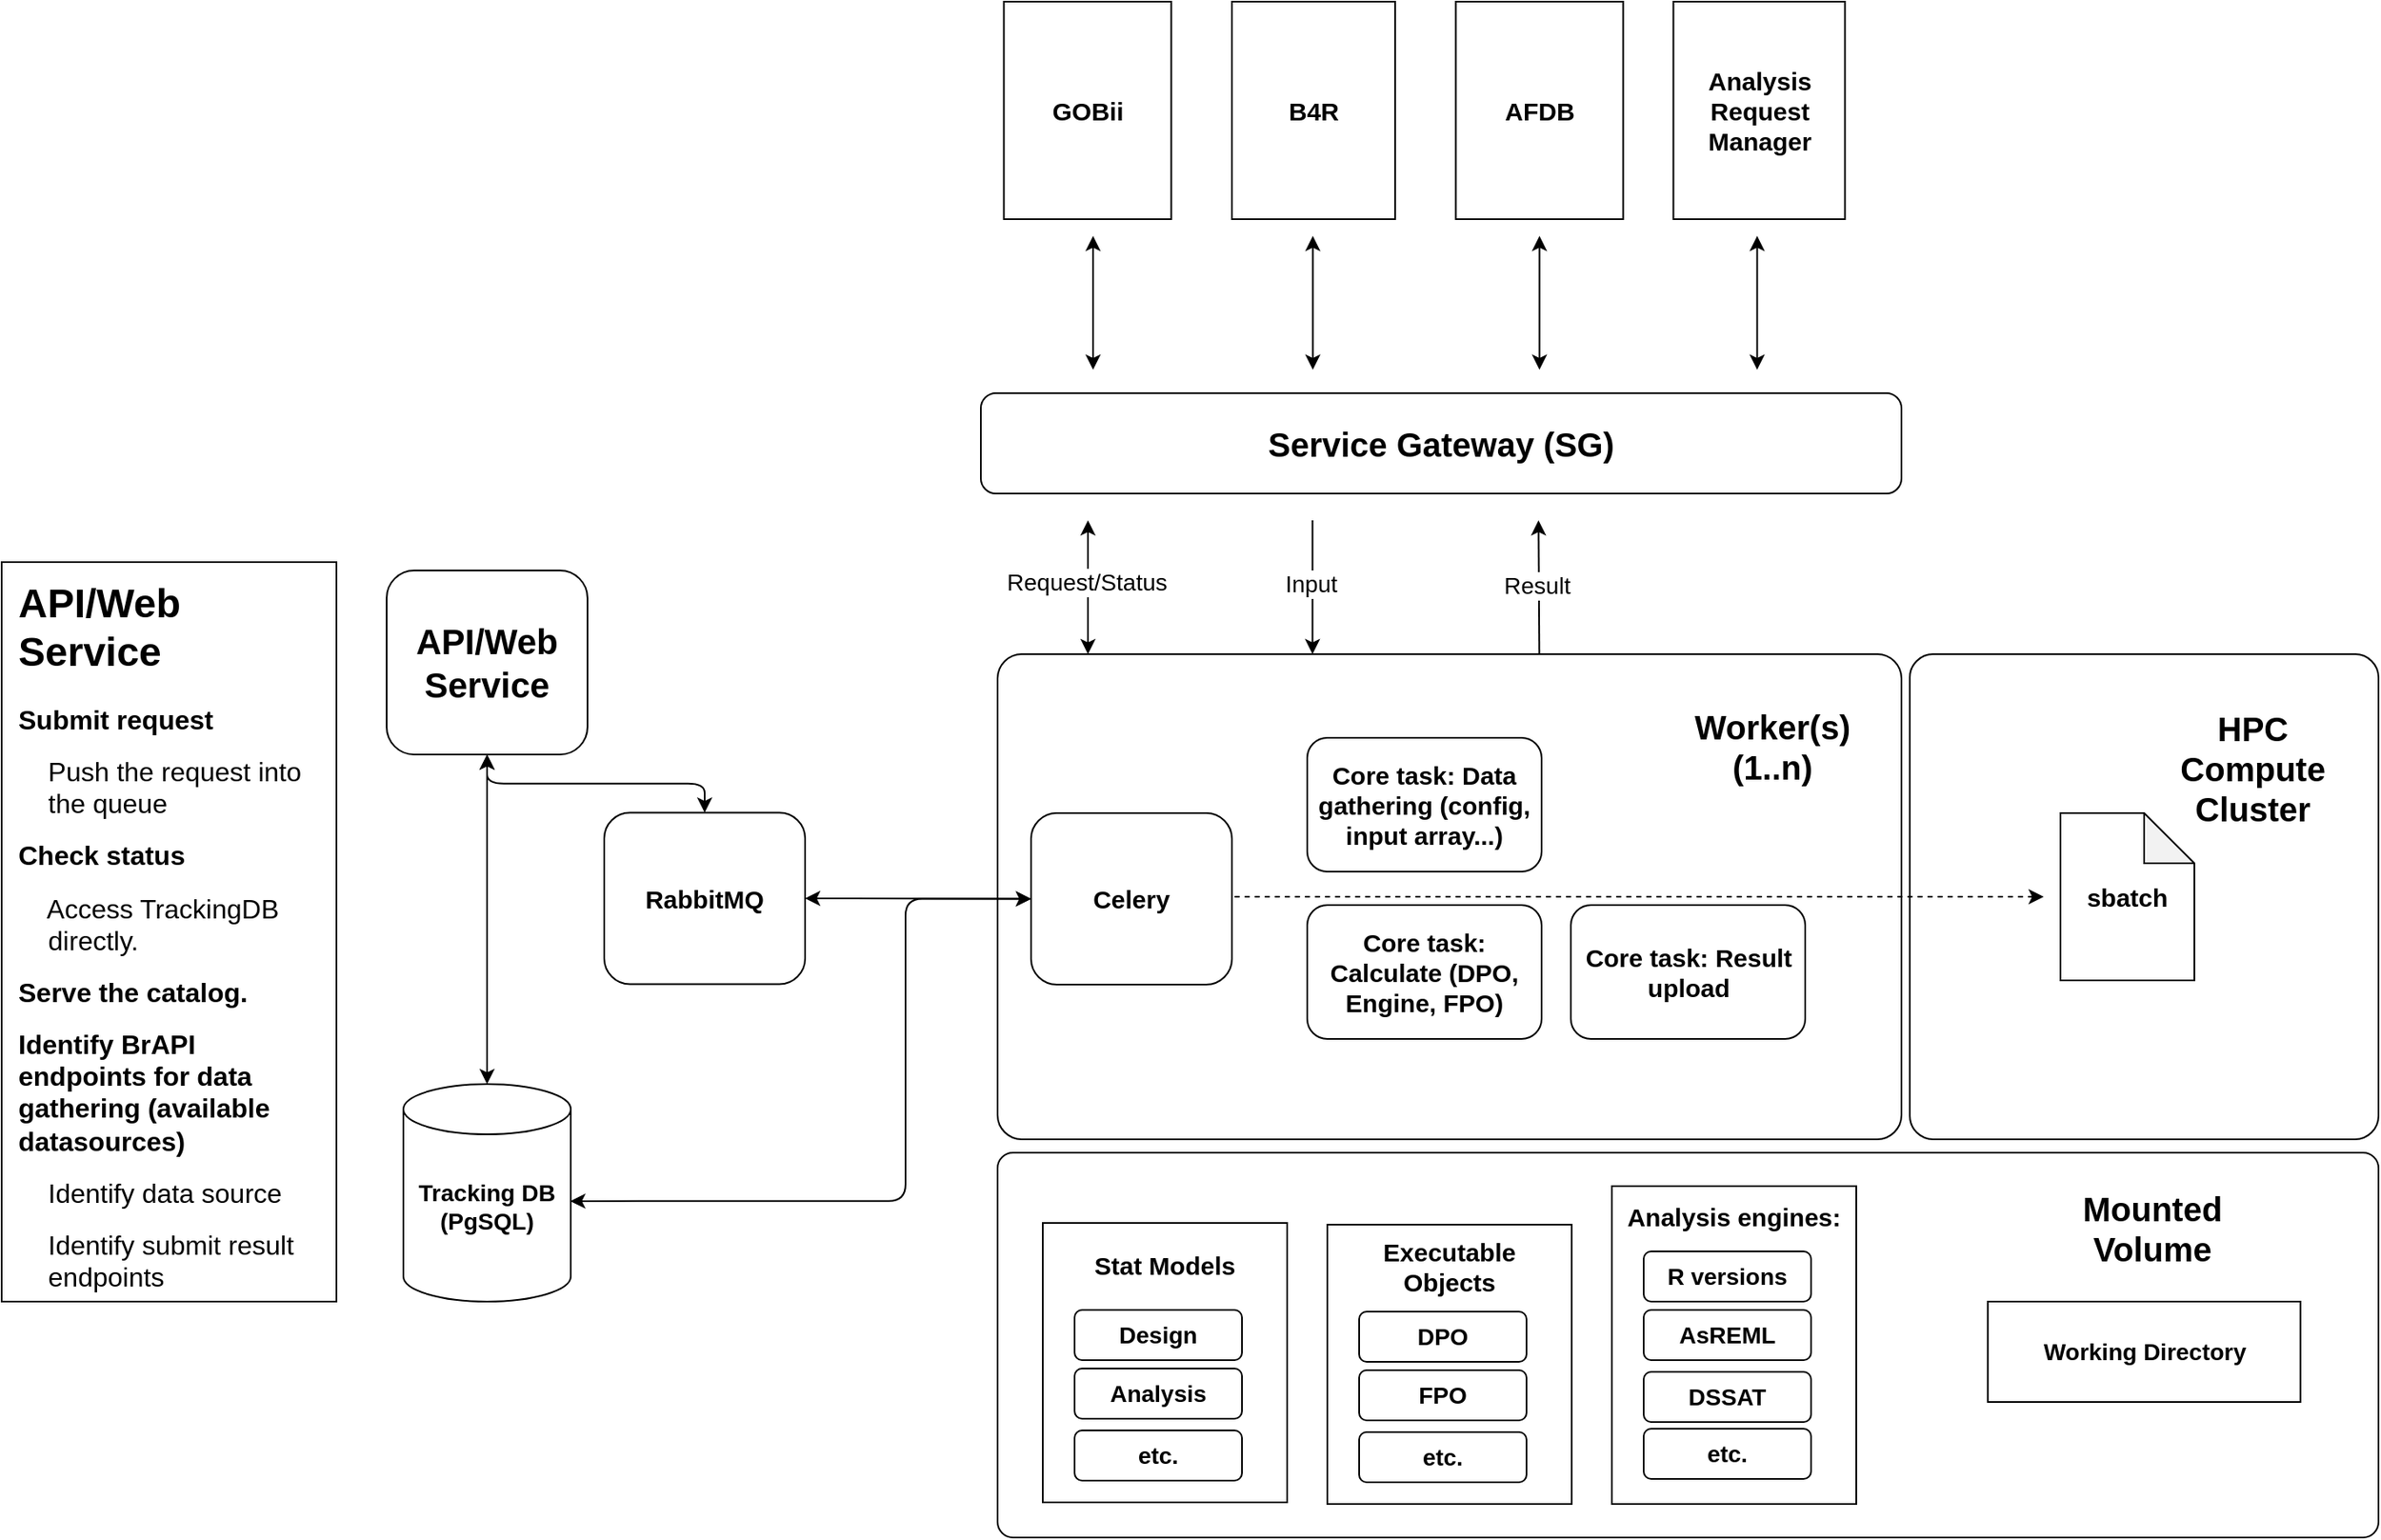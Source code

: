 <mxfile version="14.4.3" type="device"><diagram id="8xWOe4-rK0946p7f-bvv" name="Conceptual Architecture"><mxGraphModel dx="2566" dy="605" grid="1" gridSize="10" guides="1" tooltips="1" connect="1" arrows="1" fold="1" page="0" pageScale="1" pageWidth="850" pageHeight="1100" math="0" shadow="0"><root><mxCell id="kekqO7ZC6CTRrBSWT94r-0"/><mxCell id="kekqO7ZC6CTRrBSWT94r-1" parent="kekqO7ZC6CTRrBSWT94r-0"/><mxCell id="kekqO7ZC6CTRrBSWT94r-75" value="" style="rounded=1;whiteSpace=wrap;html=1;arcSize=4;" vertex="1" parent="kekqO7ZC6CTRrBSWT94r-1"><mxGeometry x="155" y="1108" width="825" height="230" as="geometry"/></mxCell><mxCell id="kekqO7ZC6CTRrBSWT94r-2" value="" style="rounded=1;whiteSpace=wrap;html=1;arcSize=5;" vertex="1" parent="kekqO7ZC6CTRrBSWT94r-1"><mxGeometry x="700" y="810" width="280" height="290" as="geometry"/></mxCell><mxCell id="kekqO7ZC6CTRrBSWT94r-3" value="" style="rounded=1;whiteSpace=wrap;html=1;arcSize=5;" vertex="1" parent="kekqO7ZC6CTRrBSWT94r-1"><mxGeometry x="155" y="810" width="540" height="290" as="geometry"/></mxCell><mxCell id="kekqO7ZC6CTRrBSWT94r-4" value="&lt;font style=&quot;font-size: 21px&quot;&gt;&lt;b&gt;API/Web Service&lt;/b&gt;&lt;/font&gt;" style="rounded=1;whiteSpace=wrap;html=1;" vertex="1" parent="kekqO7ZC6CTRrBSWT94r-1"><mxGeometry x="-210" y="760" width="120" height="110" as="geometry"/></mxCell><mxCell id="kekqO7ZC6CTRrBSWT94r-5" value="&lt;b&gt;&lt;font style=&quot;font-size: 14px&quot;&gt;&lt;br&gt;Tracking DB&lt;br&gt;(PgSQL)&lt;/font&gt;&lt;/b&gt;" style="shape=cylinder2;whiteSpace=wrap;html=1;boundedLbl=1;backgroundOutline=1;size=15;" vertex="1" parent="kekqO7ZC6CTRrBSWT94r-1"><mxGeometry x="-200" y="1067" width="100" height="130" as="geometry"/></mxCell><mxCell id="kekqO7ZC6CTRrBSWT94r-6" value="&lt;font size=&quot;1&quot;&gt;&lt;b style=&quot;font-size: 20px&quot;&gt;Worker(s) (1..n)&lt;br&gt;&lt;/b&gt;&lt;/font&gt;" style="text;html=1;strokeColor=none;fillColor=none;align=center;verticalAlign=middle;whiteSpace=wrap;rounded=0;" vertex="1" parent="kekqO7ZC6CTRrBSWT94r-1"><mxGeometry x="563.25" y="840" width="110" height="50" as="geometry"/></mxCell><mxCell id="kekqO7ZC6CTRrBSWT94r-8" value="&lt;font style=&quot;font-size: 14px&quot;&gt;&lt;b&gt;Working Directory&lt;/b&gt;&lt;/font&gt;" style="rounded=0;whiteSpace=wrap;html=1;" vertex="1" parent="kekqO7ZC6CTRrBSWT94r-1"><mxGeometry x="746.62" y="1197" width="186.75" height="60" as="geometry"/></mxCell><mxCell id="kekqO7ZC6CTRrBSWT94r-10" value="&lt;font style=&quot;font-size: 20px&quot;&gt;&lt;b&gt;Service Gateway (SG)&lt;/b&gt;&lt;/font&gt;" style="rounded=1;whiteSpace=wrap;html=1;" vertex="1" parent="kekqO7ZC6CTRrBSWT94r-1"><mxGeometry x="145" y="654" width="550" height="60" as="geometry"/></mxCell><mxCell id="kekqO7ZC6CTRrBSWT94r-11" value="" style="endArrow=classic;startArrow=classic;html=1;" edge="1" parent="kekqO7ZC6CTRrBSWT94r-1"><mxGeometry width="50" height="50" relative="1" as="geometry"><mxPoint x="209" y="810" as="sourcePoint"/><mxPoint x="209" y="730" as="targetPoint"/></mxGeometry></mxCell><mxCell id="Z8lbnqLHRhN90JLkKhHb-2" value="&lt;font style=&quot;font-size: 14px&quot;&gt;Request/Status&lt;/font&gt;" style="edgeLabel;html=1;align=center;verticalAlign=middle;resizable=0;points=[];" vertex="1" connectable="0" parent="kekqO7ZC6CTRrBSWT94r-11"><mxGeometry x="0.081" y="1" relative="1" as="geometry"><mxPoint as="offset"/></mxGeometry></mxCell><mxCell id="kekqO7ZC6CTRrBSWT94r-12" value="" style="endArrow=classic;html=1;" edge="1" parent="kekqO7ZC6CTRrBSWT94r-1"><mxGeometry width="50" height="50" relative="1" as="geometry"><mxPoint x="343.16" y="730" as="sourcePoint"/><mxPoint x="343.16" y="810" as="targetPoint"/></mxGeometry></mxCell><mxCell id="Z8lbnqLHRhN90JLkKhHb-1" value="&lt;font style=&quot;font-size: 14px&quot;&gt;Input&lt;/font&gt;" style="edgeLabel;html=1;align=center;verticalAlign=middle;resizable=0;points=[];" vertex="1" connectable="0" parent="kekqO7ZC6CTRrBSWT94r-12"><mxGeometry x="-0.051" y="-1" relative="1" as="geometry"><mxPoint as="offset"/></mxGeometry></mxCell><mxCell id="kekqO7ZC6CTRrBSWT94r-13" value="" style="endArrow=classic;html=1;" edge="1" parent="kekqO7ZC6CTRrBSWT94r-1"><mxGeometry width="50" height="50" relative="1" as="geometry"><mxPoint x="478.66" y="810" as="sourcePoint"/><mxPoint x="478.16" y="730" as="targetPoint"/></mxGeometry></mxCell><mxCell id="Z8lbnqLHRhN90JLkKhHb-0" value="&lt;font style=&quot;font-size: 14px&quot;&gt;Result&lt;/font&gt;" style="edgeLabel;html=1;align=center;verticalAlign=middle;resizable=0;points=[];" vertex="1" connectable="0" parent="kekqO7ZC6CTRrBSWT94r-13"><mxGeometry x="0.022" y="2" relative="1" as="geometry"><mxPoint as="offset"/></mxGeometry></mxCell><mxCell id="kekqO7ZC6CTRrBSWT94r-14" value="&lt;font style=&quot;font-size: 15px&quot;&gt;&lt;b&gt;RabbitMQ&lt;br&gt;&lt;/b&gt;&lt;/font&gt;" style="rounded=1;whiteSpace=wrap;html=1;" vertex="1" parent="kekqO7ZC6CTRrBSWT94r-1"><mxGeometry x="-80" y="904.75" width="120" height="102.5" as="geometry"/></mxCell><mxCell id="kekqO7ZC6CTRrBSWT94r-33" value="&lt;font size=&quot;1&quot;&gt;&lt;b style=&quot;font-size: 20px&quot;&gt;HPC Compute&lt;br&gt;Cluster&lt;br&gt;&lt;/b&gt;&lt;/font&gt;" style="text;html=1;strokeColor=none;fillColor=none;align=center;verticalAlign=middle;whiteSpace=wrap;rounded=0;" vertex="1" parent="kekqO7ZC6CTRrBSWT94r-1"><mxGeometry x="860" y="830" width="90" height="95" as="geometry"/></mxCell><mxCell id="kekqO7ZC6CTRrBSWT94r-34" value="" style="group" vertex="1" connectable="0" parent="kekqO7ZC6CTRrBSWT94r-1"><mxGeometry x="522" y="1128" width="146" height="190" as="geometry"/></mxCell><mxCell id="kekqO7ZC6CTRrBSWT94r-35" value="" style="rounded=0;whiteSpace=wrap;html=1;" vertex="1" parent="kekqO7ZC6CTRrBSWT94r-34"><mxGeometry width="146" height="190" as="geometry"/></mxCell><mxCell id="kekqO7ZC6CTRrBSWT94r-36" value="&lt;font style=&quot;font-size: 15px&quot;&gt;&lt;b&gt;Analysis engines:&lt;/b&gt;&lt;/font&gt;" style="text;html=1;strokeColor=none;fillColor=none;align=center;verticalAlign=middle;whiteSpace=wrap;rounded=0;" vertex="1" parent="kekqO7ZC6CTRrBSWT94r-34"><mxGeometry x="8" y="8" width="130" height="20" as="geometry"/></mxCell><mxCell id="kekqO7ZC6CTRrBSWT94r-37" value="&lt;font style=&quot;font-size: 14px&quot;&gt;&lt;b&gt;R versions&lt;/b&gt;&lt;/font&gt;" style="rounded=1;whiteSpace=wrap;html=1;" vertex="1" parent="kekqO7ZC6CTRrBSWT94r-34"><mxGeometry x="19" y="39" width="100" height="30" as="geometry"/></mxCell><mxCell id="kekqO7ZC6CTRrBSWT94r-38" value="&lt;font style=&quot;font-size: 14px&quot;&gt;&lt;b&gt;AsREML&lt;/b&gt;&lt;/font&gt;" style="rounded=1;whiteSpace=wrap;html=1;" vertex="1" parent="kekqO7ZC6CTRrBSWT94r-34"><mxGeometry x="19" y="74" width="100" height="30" as="geometry"/></mxCell><mxCell id="kekqO7ZC6CTRrBSWT94r-39" value="&lt;font style=&quot;font-size: 14px&quot;&gt;&lt;b&gt;DSSAT&lt;/b&gt;&lt;/font&gt;" style="rounded=1;whiteSpace=wrap;html=1;" vertex="1" parent="kekqO7ZC6CTRrBSWT94r-34"><mxGeometry x="19" y="111" width="100" height="30" as="geometry"/></mxCell><mxCell id="kekqO7ZC6CTRrBSWT94r-40" value="&lt;font style=&quot;font-size: 14px&quot;&gt;&lt;b&gt;etc.&lt;/b&gt;&lt;/font&gt;" style="rounded=1;whiteSpace=wrap;html=1;" vertex="1" parent="kekqO7ZC6CTRrBSWT94r-34"><mxGeometry x="19" y="145" width="100" height="30" as="geometry"/></mxCell><mxCell id="kekqO7ZC6CTRrBSWT94r-41" value="&lt;b&gt;&lt;font style=&quot;font-size: 15px&quot;&gt;sbatch&lt;/font&gt;&lt;/b&gt;" style="shape=note;whiteSpace=wrap;html=1;backgroundOutline=1;darkOpacity=0.05;rounded=0;" vertex="1" parent="kekqO7ZC6CTRrBSWT94r-1"><mxGeometry x="790" y="905" width="80" height="100" as="geometry"/></mxCell><mxCell id="kekqO7ZC6CTRrBSWT94r-46" value="" style="endArrow=classic;startArrow=classic;html=1;dashed=1;entryX=0.875;entryY=0.488;entryDx=0;entryDy=0;entryPerimeter=0;" edge="1" parent="kekqO7ZC6CTRrBSWT94r-1" target="kekqO7ZC6CTRrBSWT94r-74"><mxGeometry width="50" height="50" relative="1" as="geometry"><mxPoint x="780" y="955" as="sourcePoint"/><mxPoint x="780" y="755" as="targetPoint"/></mxGeometry></mxCell><mxCell id="kekqO7ZC6CTRrBSWT94r-51" value="" style="group" vertex="1" connectable="0" parent="kekqO7ZC6CTRrBSWT94r-1"><mxGeometry x="352" y="1151" width="146" height="167" as="geometry"/></mxCell><mxCell id="kekqO7ZC6CTRrBSWT94r-52" value="" style="rounded=0;whiteSpace=wrap;html=1;container=0;" vertex="1" parent="kekqO7ZC6CTRrBSWT94r-51"><mxGeometry width="146" height="167" as="geometry"/></mxCell><mxCell id="kekqO7ZC6CTRrBSWT94r-53" value="&lt;font style=&quot;font-size: 15px&quot;&gt;&lt;b&gt;Executable Objects&lt;/b&gt;&lt;/font&gt;" style="text;html=1;strokeColor=none;fillColor=none;align=center;verticalAlign=middle;whiteSpace=wrap;rounded=0;container=0;" vertex="1" parent="kekqO7ZC6CTRrBSWT94r-51"><mxGeometry x="8" y="15" width="130" height="20" as="geometry"/></mxCell><mxCell id="kekqO7ZC6CTRrBSWT94r-54" value="&lt;font style=&quot;font-size: 14px&quot;&gt;&lt;b&gt;DPO&lt;/b&gt;&lt;/font&gt;" style="rounded=1;whiteSpace=wrap;html=1;container=0;" vertex="1" parent="kekqO7ZC6CTRrBSWT94r-51"><mxGeometry x="19" y="52" width="100" height="30" as="geometry"/></mxCell><mxCell id="kekqO7ZC6CTRrBSWT94r-55" value="&lt;font style=&quot;font-size: 14px&quot;&gt;&lt;b&gt;FPO&lt;/b&gt;&lt;/font&gt;" style="rounded=1;whiteSpace=wrap;html=1;container=0;" vertex="1" parent="kekqO7ZC6CTRrBSWT94r-51"><mxGeometry x="19" y="87" width="100" height="30" as="geometry"/></mxCell><mxCell id="kekqO7ZC6CTRrBSWT94r-56" value="&lt;font style=&quot;font-size: 14px&quot;&gt;&lt;b&gt;etc.&lt;/b&gt;&lt;/font&gt;" style="rounded=1;whiteSpace=wrap;html=1;container=0;" vertex="1" parent="kekqO7ZC6CTRrBSWT94r-51"><mxGeometry x="19" y="124" width="100" height="30" as="geometry"/></mxCell><mxCell id="kekqO7ZC6CTRrBSWT94r-58" value="" style="endArrow=classic;startArrow=classic;html=1;" edge="1" parent="kekqO7ZC6CTRrBSWT94r-1"><mxGeometry width="50" height="50" relative="1" as="geometry"><mxPoint x="212.04" y="640" as="sourcePoint"/><mxPoint x="212.04" y="560" as="targetPoint"/></mxGeometry></mxCell><mxCell id="kekqO7ZC6CTRrBSWT94r-59" value="" style="endArrow=classic;startArrow=classic;html=1;" edge="1" parent="kekqO7ZC6CTRrBSWT94r-1"><mxGeometry width="50" height="50" relative="1" as="geometry"><mxPoint x="343.33" y="640" as="sourcePoint"/><mxPoint x="343.33" y="560" as="targetPoint"/></mxGeometry></mxCell><mxCell id="kekqO7ZC6CTRrBSWT94r-60" value="" style="endArrow=classic;startArrow=classic;html=1;" edge="1" parent="kekqO7ZC6CTRrBSWT94r-1"><mxGeometry width="50" height="50" relative="1" as="geometry"><mxPoint x="478.75" y="640" as="sourcePoint"/><mxPoint x="478.75" y="560" as="targetPoint"/></mxGeometry></mxCell><mxCell id="kekqO7ZC6CTRrBSWT94r-61" value="&lt;font size=&quot;1&quot;&gt;&lt;b style=&quot;font-size: 15px&quot;&gt;Analysis Request Manager&lt;/b&gt;&lt;/font&gt;" style="rounded=0;whiteSpace=wrap;html=1;fillColor=#FFFFFF;" vertex="1" parent="kekqO7ZC6CTRrBSWT94r-1"><mxGeometry x="558.75" y="420" width="102.5" height="130" as="geometry"/></mxCell><mxCell id="kekqO7ZC6CTRrBSWT94r-62" value="" style="endArrow=classic;startArrow=classic;html=1;" edge="1" parent="kekqO7ZC6CTRrBSWT94r-1"><mxGeometry width="50" height="50" relative="1" as="geometry"><mxPoint x="608.79" y="640" as="sourcePoint"/><mxPoint x="608.79" y="560" as="targetPoint"/></mxGeometry></mxCell><mxCell id="kekqO7ZC6CTRrBSWT94r-68" value="&lt;font size=&quot;1&quot;&gt;&lt;b style=&quot;font-size: 15px&quot;&gt;AFDB&lt;/b&gt;&lt;/font&gt;" style="rounded=0;whiteSpace=wrap;html=1;fillColor=#FFFFFF;" vertex="1" parent="kekqO7ZC6CTRrBSWT94r-1"><mxGeometry x="428.75" y="420" width="100" height="130" as="geometry"/></mxCell><mxCell id="kekqO7ZC6CTRrBSWT94r-69" value="&lt;font size=&quot;1&quot;&gt;&lt;b style=&quot;font-size: 15px&quot;&gt;B4R&lt;/b&gt;&lt;/font&gt;" style="rounded=0;whiteSpace=wrap;html=1;fillColor=#FFFFFF;" vertex="1" parent="kekqO7ZC6CTRrBSWT94r-1"><mxGeometry x="295" y="420" width="97.5" height="130" as="geometry"/></mxCell><mxCell id="kekqO7ZC6CTRrBSWT94r-70" value="&lt;font size=&quot;1&quot;&gt;&lt;b style=&quot;font-size: 15px&quot;&gt;GOBii&lt;/b&gt;&lt;/font&gt;" style="rounded=0;whiteSpace=wrap;html=1;fillColor=#FFFFFF;" vertex="1" parent="kekqO7ZC6CTRrBSWT94r-1"><mxGeometry x="158.75" y="420" width="100" height="130" as="geometry"/></mxCell><mxCell id="kekqO7ZC6CTRrBSWT94r-71" value="&lt;h1&gt;API/Web Service&lt;/h1&gt;&lt;p&gt;&lt;font size=&quot;3&quot;&gt;&lt;b&gt;Submit request&lt;/b&gt;&lt;/font&gt;&lt;/p&gt;&lt;p&gt;&lt;font size=&quot;3&quot;&gt;&amp;nbsp; &amp;nbsp; Push the request into&amp;nbsp; &amp;nbsp; &amp;nbsp; the queue&lt;/font&gt;&lt;/p&gt;&lt;p&gt;&lt;font size=&quot;3&quot;&gt;&lt;b&gt;Check status&lt;/b&gt;&lt;/font&gt;&lt;/p&gt;&lt;p&gt;&lt;font size=&quot;3&quot;&gt;&amp;nbsp; &amp;nbsp; Access TrackingDB&amp;nbsp; &amp;nbsp; &amp;nbsp; &amp;nbsp; &amp;nbsp; directly.&lt;/font&gt;&lt;/p&gt;&lt;p&gt;&lt;font size=&quot;3&quot;&gt;&lt;b&gt;Serve the catalog.&lt;/b&gt;&lt;/font&gt;&lt;/p&gt;&lt;p&gt;&lt;font size=&quot;3&quot;&gt;&lt;b&gt;Identify BrAPI endpoints for data gathering (available datasources)&lt;/b&gt;&lt;/font&gt;&lt;/p&gt;&lt;p&gt;&lt;font size=&quot;3&quot;&gt;&amp;nbsp; &amp;nbsp; Identify data source&lt;/font&gt;&lt;/p&gt;&lt;p&gt;&lt;font size=&quot;3&quot;&gt;&amp;nbsp; &amp;nbsp; Identify submit result&amp;nbsp; &amp;nbsp; &amp;nbsp; &amp;nbsp; endpoints&lt;/font&gt;&lt;/p&gt;&lt;p&gt;&lt;font size=&quot;3&quot;&gt;&lt;br&gt;&lt;/font&gt;&lt;/p&gt;&lt;p&gt;&lt;font size=&quot;3&quot;&gt;&lt;br&gt;&lt;/font&gt;&lt;/p&gt;" style="text;html=1;strokeColor=black;fillColor=none;spacing=10;spacingTop=-20;whiteSpace=wrap;overflow=hidden;rounded=0;" vertex="1" parent="kekqO7ZC6CTRrBSWT94r-1"><mxGeometry x="-440" y="755" width="200" height="442" as="geometry"/></mxCell><mxCell id="kekqO7ZC6CTRrBSWT94r-72" value="" style="endArrow=classic;startArrow=classic;html=1;entryX=0.5;entryY=1;entryDx=0;entryDy=0;exitX=0.5;exitY=0;exitDx=0;exitDy=0;edgeStyle=orthogonalEdgeStyle;" edge="1" parent="kekqO7ZC6CTRrBSWT94r-1" source="kekqO7ZC6CTRrBSWT94r-14" target="kekqO7ZC6CTRrBSWT94r-4"><mxGeometry width="50" height="50" relative="1" as="geometry"><mxPoint x="-10" y="933.75" as="sourcePoint"/><mxPoint x="40" y="883.75" as="targetPoint"/></mxGeometry></mxCell><mxCell id="kekqO7ZC6CTRrBSWT94r-73" value="" style="endArrow=classic;startArrow=classic;html=1;exitX=1;exitY=0.5;exitDx=0;exitDy=0;entryX=0;entryY=0.5;entryDx=0;entryDy=0;" edge="1" parent="kekqO7ZC6CTRrBSWT94r-1" source="kekqO7ZC6CTRrBSWT94r-14" target="kekqO7ZC6CTRrBSWT94r-74"><mxGeometry width="50" height="50" relative="1" as="geometry"><mxPoint x="-20" y="1000" as="sourcePoint"/><mxPoint x="30" y="950" as="targetPoint"/></mxGeometry></mxCell><mxCell id="kekqO7ZC6CTRrBSWT94r-74" value="&lt;font style=&quot;font-size: 15px&quot;&gt;&lt;b&gt;Celery&lt;br&gt;&lt;/b&gt;&lt;/font&gt;" style="rounded=1;whiteSpace=wrap;html=1;" vertex="1" parent="kekqO7ZC6CTRrBSWT94r-1"><mxGeometry x="175" y="905" width="120" height="102.5" as="geometry"/></mxCell><mxCell id="kekqO7ZC6CTRrBSWT94r-76" value="&lt;font size=&quot;1&quot;&gt;&lt;b style=&quot;font-size: 20px&quot;&gt;Mounted Volume&lt;br&gt;&lt;/b&gt;&lt;/font&gt;" style="text;html=1;strokeColor=none;fillColor=none;align=center;verticalAlign=middle;whiteSpace=wrap;rounded=0;" vertex="1" parent="kekqO7ZC6CTRrBSWT94r-1"><mxGeometry x="780" y="1128" width="130" height="50" as="geometry"/></mxCell><mxCell id="kekqO7ZC6CTRrBSWT94r-77" value="" style="endArrow=classic;startArrow=classic;html=1;entryX=0.5;entryY=1;entryDx=0;entryDy=0;" edge="1" parent="kekqO7ZC6CTRrBSWT94r-1" source="kekqO7ZC6CTRrBSWT94r-5" target="kekqO7ZC6CTRrBSWT94r-4"><mxGeometry width="50" height="50" relative="1" as="geometry"><mxPoint x="-180" y="1040" as="sourcePoint"/><mxPoint x="-130" y="990" as="targetPoint"/></mxGeometry></mxCell><mxCell id="kekqO7ZC6CTRrBSWT94r-78" value="" style="endArrow=classic;startArrow=classic;html=1;entryX=0;entryY=0.5;entryDx=0;entryDy=0;edgeStyle=orthogonalEdgeStyle;exitX=0.997;exitY=0.538;exitDx=0;exitDy=0;exitPerimeter=0;" edge="1" parent="kekqO7ZC6CTRrBSWT94r-1" source="kekqO7ZC6CTRrBSWT94r-5" target="kekqO7ZC6CTRrBSWT94r-74"><mxGeometry width="50" height="50" relative="1" as="geometry"><mxPoint x="-138" y="1153" as="sourcePoint"/><mxPoint x="95" y="1184.41" as="targetPoint"/><Array as="points"><mxPoint x="100" y="1137"/><mxPoint x="100" y="956"/></Array></mxGeometry></mxCell><mxCell id="kekqO7ZC6CTRrBSWT94r-80" value="&lt;font style=&quot;font-size: 15px&quot;&gt;&lt;b&gt;Core task: Data gathering (config, input array...)&lt;br&gt;&lt;/b&gt;&lt;/font&gt;" style="rounded=1;whiteSpace=wrap;html=1;" vertex="1" parent="kekqO7ZC6CTRrBSWT94r-1"><mxGeometry x="340" y="860" width="140" height="80" as="geometry"/></mxCell><mxCell id="kekqO7ZC6CTRrBSWT94r-83" value="&lt;font style=&quot;font-size: 15px&quot;&gt;&lt;b&gt;Core task: Calculate (DPO, Engine, FPO)&lt;br&gt;&lt;/b&gt;&lt;/font&gt;" style="rounded=1;whiteSpace=wrap;html=1;" vertex="1" parent="kekqO7ZC6CTRrBSWT94r-1"><mxGeometry x="340" y="960" width="140" height="80" as="geometry"/></mxCell><mxCell id="kekqO7ZC6CTRrBSWT94r-84" value="&lt;font style=&quot;font-size: 15px&quot;&gt;&lt;b&gt;Core task: Result upload&lt;br&gt;&lt;/b&gt;&lt;/font&gt;" style="rounded=1;whiteSpace=wrap;html=1;" vertex="1" parent="kekqO7ZC6CTRrBSWT94r-1"><mxGeometry x="497.5" y="960" width="140" height="80" as="geometry"/></mxCell><mxCell id="kekqO7ZC6CTRrBSWT94r-85" value="" style="group" vertex="1" connectable="0" parent="kekqO7ZC6CTRrBSWT94r-1"><mxGeometry x="182" y="1150" width="146" height="167" as="geometry"/></mxCell><mxCell id="kekqO7ZC6CTRrBSWT94r-86" value="" style="rounded=0;whiteSpace=wrap;html=1;container=0;" vertex="1" parent="kekqO7ZC6CTRrBSWT94r-85"><mxGeometry width="146" height="167" as="geometry"/></mxCell><mxCell id="kekqO7ZC6CTRrBSWT94r-87" value="&lt;font style=&quot;font-size: 15px&quot;&gt;&lt;b&gt;Stat Models&lt;/b&gt;&lt;/font&gt;" style="text;html=1;strokeColor=none;fillColor=none;align=center;verticalAlign=middle;whiteSpace=wrap;rounded=0;container=0;" vertex="1" parent="kekqO7ZC6CTRrBSWT94r-85"><mxGeometry x="8" y="15" width="130" height="20" as="geometry"/></mxCell><mxCell id="kekqO7ZC6CTRrBSWT94r-88" value="&lt;font style=&quot;font-size: 14px&quot;&gt;&lt;b&gt;Design&lt;/b&gt;&lt;/font&gt;" style="rounded=1;whiteSpace=wrap;html=1;container=0;" vertex="1" parent="kekqO7ZC6CTRrBSWT94r-85"><mxGeometry x="19" y="52" width="100" height="30" as="geometry"/></mxCell><mxCell id="kekqO7ZC6CTRrBSWT94r-89" value="&lt;font style=&quot;font-size: 14px&quot;&gt;&lt;b&gt;Analysis&lt;/b&gt;&lt;/font&gt;" style="rounded=1;whiteSpace=wrap;html=1;container=0;" vertex="1" parent="kekqO7ZC6CTRrBSWT94r-85"><mxGeometry x="19" y="87" width="100" height="30" as="geometry"/></mxCell><mxCell id="kekqO7ZC6CTRrBSWT94r-90" value="&lt;font style=&quot;font-size: 14px&quot;&gt;&lt;b&gt;etc.&lt;/b&gt;&lt;/font&gt;" style="rounded=1;whiteSpace=wrap;html=1;container=0;" vertex="1" parent="kekqO7ZC6CTRrBSWT94r-85"><mxGeometry x="19" y="124" width="100" height="30" as="geometry"/></mxCell></root></mxGraphModel></diagram></mxfile>